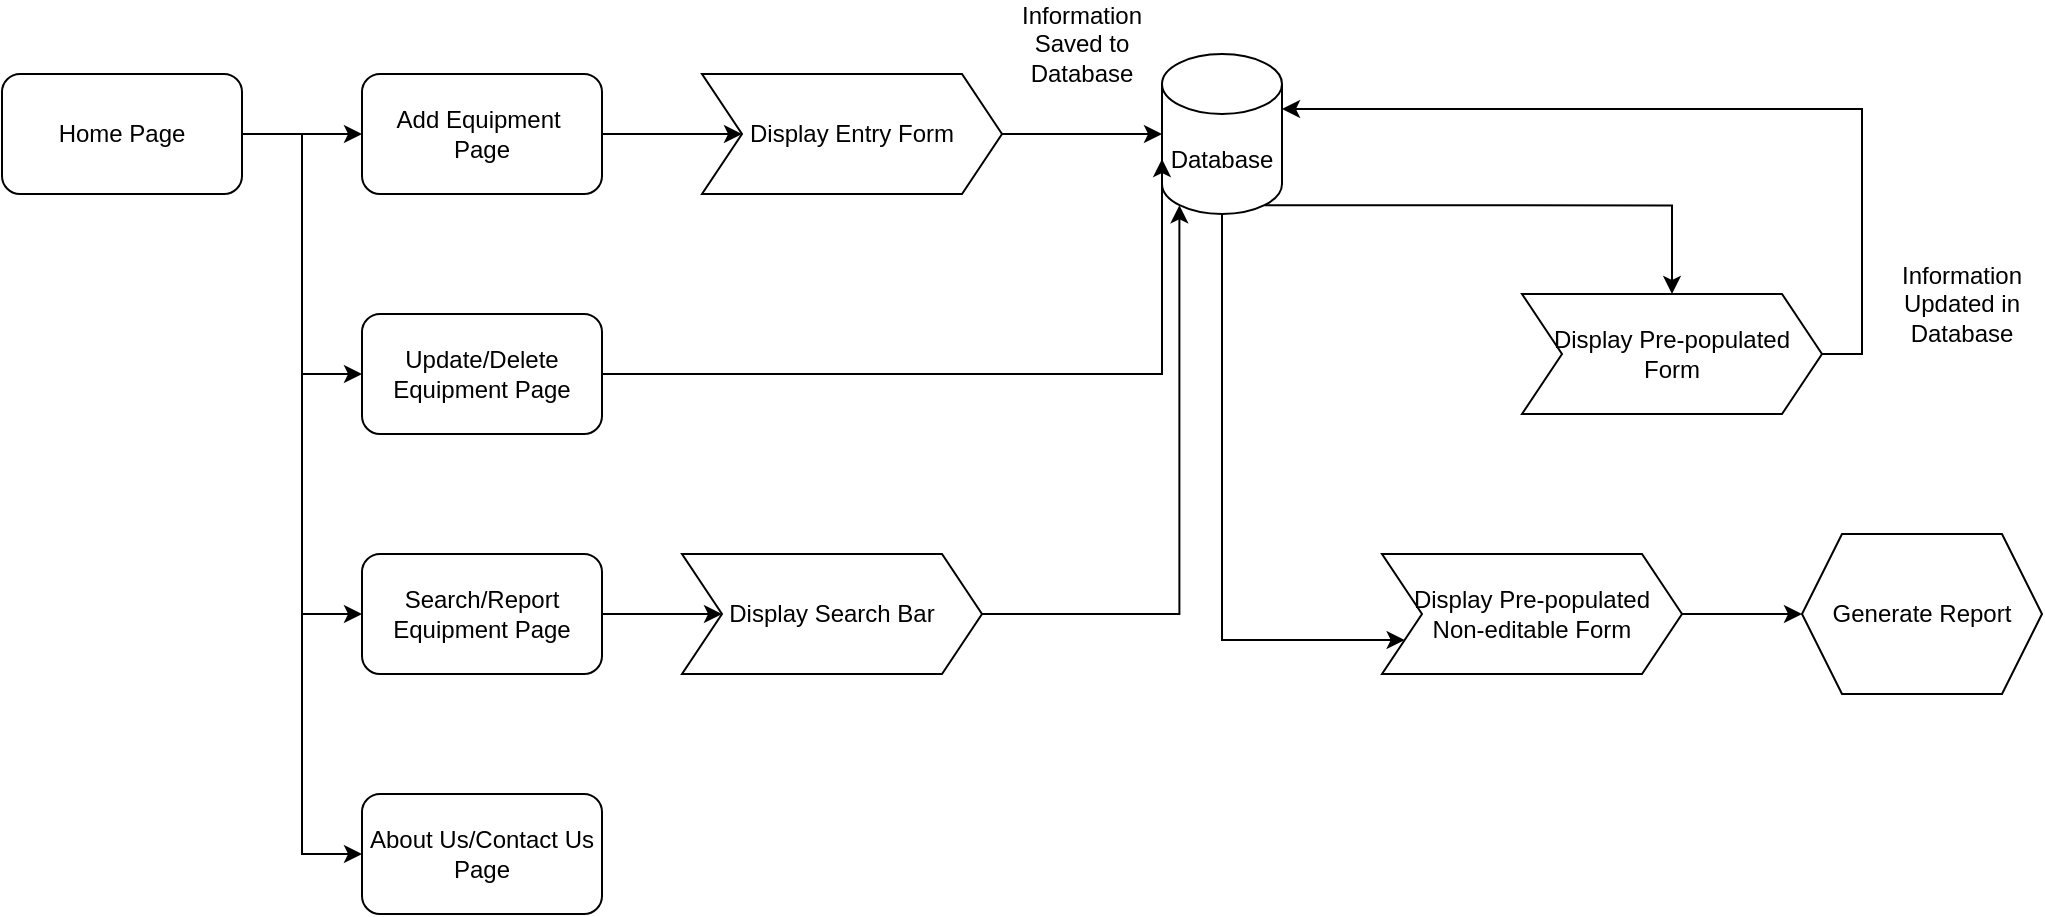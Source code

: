 <mxfile version="27.0.2">
  <diagram name="Page-1" id="TSnMA7QxhnW2TlYhYd6D">
    <mxGraphModel dx="1426" dy="743" grid="1" gridSize="10" guides="1" tooltips="1" connect="1" arrows="1" fold="1" page="1" pageScale="1" pageWidth="850" pageHeight="1100" math="0" shadow="0">
      <root>
        <mxCell id="0" />
        <mxCell id="1" parent="0" />
        <mxCell id="KHAaB5wXIxi3iVw9gV6l-5" style="edgeStyle=orthogonalEdgeStyle;rounded=0;orthogonalLoop=1;jettySize=auto;html=1;exitX=1;exitY=0.5;exitDx=0;exitDy=0;" edge="1" parent="1" source="86PaDoQ9jnDiqfJvNVTQ-1" target="KHAaB5wXIxi3iVw9gV6l-1">
          <mxGeometry relative="1" as="geometry" />
        </mxCell>
        <mxCell id="KHAaB5wXIxi3iVw9gV6l-6" style="edgeStyle=orthogonalEdgeStyle;rounded=0;orthogonalLoop=1;jettySize=auto;html=1;exitX=1;exitY=0.5;exitDx=0;exitDy=0;entryX=0;entryY=0.5;entryDx=0;entryDy=0;" edge="1" parent="1" source="86PaDoQ9jnDiqfJvNVTQ-1" target="KHAaB5wXIxi3iVw9gV6l-2">
          <mxGeometry relative="1" as="geometry" />
        </mxCell>
        <mxCell id="KHAaB5wXIxi3iVw9gV6l-7" style="edgeStyle=orthogonalEdgeStyle;rounded=0;orthogonalLoop=1;jettySize=auto;html=1;exitX=1;exitY=0.5;exitDx=0;exitDy=0;entryX=0;entryY=0.5;entryDx=0;entryDy=0;" edge="1" parent="1" source="86PaDoQ9jnDiqfJvNVTQ-1" target="KHAaB5wXIxi3iVw9gV6l-3">
          <mxGeometry relative="1" as="geometry" />
        </mxCell>
        <mxCell id="KHAaB5wXIxi3iVw9gV6l-8" style="edgeStyle=orthogonalEdgeStyle;rounded=0;orthogonalLoop=1;jettySize=auto;html=1;exitX=1;exitY=0.5;exitDx=0;exitDy=0;entryX=0;entryY=0.5;entryDx=0;entryDy=0;" edge="1" parent="1" source="86PaDoQ9jnDiqfJvNVTQ-1" target="KHAaB5wXIxi3iVw9gV6l-4">
          <mxGeometry relative="1" as="geometry" />
        </mxCell>
        <mxCell id="86PaDoQ9jnDiqfJvNVTQ-1" value="Home Page" style="rounded=1;whiteSpace=wrap;html=1;" parent="1" vertex="1">
          <mxGeometry x="20" y="120" width="120" height="60" as="geometry" />
        </mxCell>
        <mxCell id="KHAaB5wXIxi3iVw9gV6l-12" style="edgeStyle=orthogonalEdgeStyle;rounded=0;orthogonalLoop=1;jettySize=auto;html=1;exitX=1;exitY=0.5;exitDx=0;exitDy=0;" edge="1" parent="1" source="KHAaB5wXIxi3iVw9gV6l-1" target="KHAaB5wXIxi3iVw9gV6l-11">
          <mxGeometry relative="1" as="geometry" />
        </mxCell>
        <mxCell id="KHAaB5wXIxi3iVw9gV6l-1" value="Add Equipment&amp;nbsp;&lt;div&gt;&lt;span style=&quot;background-color: transparent; color: light-dark(rgb(0, 0, 0), rgb(255, 255, 255));&quot;&gt;Page&lt;/span&gt;&lt;/div&gt;" style="rounded=1;whiteSpace=wrap;html=1;" vertex="1" parent="1">
          <mxGeometry x="200" y="120" width="120" height="60" as="geometry" />
        </mxCell>
        <mxCell id="KHAaB5wXIxi3iVw9gV6l-2" value="Update/Delete Equipment Page" style="rounded=1;whiteSpace=wrap;html=1;" vertex="1" parent="1">
          <mxGeometry x="200" y="240" width="120" height="60" as="geometry" />
        </mxCell>
        <mxCell id="KHAaB5wXIxi3iVw9gV6l-3" value="Search/Report Equipment Page" style="rounded=1;whiteSpace=wrap;html=1;" vertex="1" parent="1">
          <mxGeometry x="200" y="360" width="120" height="60" as="geometry" />
        </mxCell>
        <mxCell id="KHAaB5wXIxi3iVw9gV6l-4" value="About Us/Contact Us Page" style="rounded=1;whiteSpace=wrap;html=1;" vertex="1" parent="1">
          <mxGeometry x="200" y="480" width="120" height="60" as="geometry" />
        </mxCell>
        <mxCell id="KHAaB5wXIxi3iVw9gV6l-11" value="Display Entry Form" style="shape=step;perimeter=stepPerimeter;whiteSpace=wrap;html=1;fixedSize=1;" vertex="1" parent="1">
          <mxGeometry x="370" y="120" width="150" height="60" as="geometry" />
        </mxCell>
        <mxCell id="KHAaB5wXIxi3iVw9gV6l-27" style="edgeStyle=orthogonalEdgeStyle;rounded=0;orthogonalLoop=1;jettySize=auto;html=1;exitX=0.855;exitY=1;exitDx=0;exitDy=-4.35;exitPerimeter=0;entryX=0.5;entryY=0;entryDx=0;entryDy=0;" edge="1" parent="1" source="KHAaB5wXIxi3iVw9gV6l-13" target="KHAaB5wXIxi3iVw9gV6l-16">
          <mxGeometry relative="1" as="geometry" />
        </mxCell>
        <mxCell id="KHAaB5wXIxi3iVw9gV6l-32" style="edgeStyle=orthogonalEdgeStyle;rounded=0;orthogonalLoop=1;jettySize=auto;html=1;exitX=0.5;exitY=1;exitDx=0;exitDy=0;exitPerimeter=0;" edge="1" parent="1" source="KHAaB5wXIxi3iVw9gV6l-13" target="KHAaB5wXIxi3iVw9gV6l-20">
          <mxGeometry relative="1" as="geometry">
            <Array as="points">
              <mxPoint x="630" y="403" />
            </Array>
          </mxGeometry>
        </mxCell>
        <mxCell id="KHAaB5wXIxi3iVw9gV6l-13" value="Database" style="shape=cylinder3;whiteSpace=wrap;html=1;boundedLbl=1;backgroundOutline=1;size=15;" vertex="1" parent="1">
          <mxGeometry x="600" y="110" width="60" height="80" as="geometry" />
        </mxCell>
        <mxCell id="KHAaB5wXIxi3iVw9gV6l-14" style="edgeStyle=orthogonalEdgeStyle;rounded=0;orthogonalLoop=1;jettySize=auto;html=1;exitX=1;exitY=0.5;exitDx=0;exitDy=0;entryX=0;entryY=0.5;entryDx=0;entryDy=0;entryPerimeter=0;" edge="1" parent="1" source="KHAaB5wXIxi3iVw9gV6l-11" target="KHAaB5wXIxi3iVw9gV6l-13">
          <mxGeometry relative="1" as="geometry" />
        </mxCell>
        <mxCell id="KHAaB5wXIxi3iVw9gV6l-15" value="Information Saved to Database" style="text;html=1;align=center;verticalAlign=middle;whiteSpace=wrap;rounded=0;" vertex="1" parent="1">
          <mxGeometry x="530" y="90" width="60" height="30" as="geometry" />
        </mxCell>
        <mxCell id="KHAaB5wXIxi3iVw9gV6l-18" style="edgeStyle=orthogonalEdgeStyle;rounded=0;orthogonalLoop=1;jettySize=auto;html=1;exitX=1;exitY=0.5;exitDx=0;exitDy=0;entryX=1;entryY=0;entryDx=0;entryDy=27.5;entryPerimeter=0;" edge="1" parent="1" source="KHAaB5wXIxi3iVw9gV6l-16" target="KHAaB5wXIxi3iVw9gV6l-13">
          <mxGeometry relative="1" as="geometry" />
        </mxCell>
        <mxCell id="KHAaB5wXIxi3iVw9gV6l-16" value="Display Pre-populated Form" style="shape=step;perimeter=stepPerimeter;whiteSpace=wrap;html=1;fixedSize=1;" vertex="1" parent="1">
          <mxGeometry x="780" y="230" width="150" height="60" as="geometry" />
        </mxCell>
        <mxCell id="KHAaB5wXIxi3iVw9gV6l-19" value="Information Updated in Database" style="text;html=1;align=center;verticalAlign=middle;whiteSpace=wrap;rounded=0;" vertex="1" parent="1">
          <mxGeometry x="970" y="220" width="60" height="30" as="geometry" />
        </mxCell>
        <mxCell id="KHAaB5wXIxi3iVw9gV6l-22" style="edgeStyle=orthogonalEdgeStyle;rounded=0;orthogonalLoop=1;jettySize=auto;html=1;exitX=1;exitY=0.5;exitDx=0;exitDy=0;entryX=0;entryY=0.5;entryDx=0;entryDy=0;" edge="1" parent="1" source="KHAaB5wXIxi3iVw9gV6l-20" target="KHAaB5wXIxi3iVw9gV6l-21">
          <mxGeometry relative="1" as="geometry" />
        </mxCell>
        <mxCell id="KHAaB5wXIxi3iVw9gV6l-20" value="Display Pre-populated &lt;br&gt;Non-editable Form" style="shape=step;perimeter=stepPerimeter;whiteSpace=wrap;html=1;fixedSize=1;" vertex="1" parent="1">
          <mxGeometry x="710" y="360" width="150" height="60" as="geometry" />
        </mxCell>
        <mxCell id="KHAaB5wXIxi3iVw9gV6l-21" value="Generate Report" style="shape=hexagon;perimeter=hexagonPerimeter2;whiteSpace=wrap;html=1;fixedSize=1;" vertex="1" parent="1">
          <mxGeometry x="920" y="350" width="120" height="80" as="geometry" />
        </mxCell>
        <mxCell id="KHAaB5wXIxi3iVw9gV6l-24" style="edgeStyle=orthogonalEdgeStyle;rounded=0;orthogonalLoop=1;jettySize=auto;html=1;exitX=1;exitY=0.5;exitDx=0;exitDy=0;" edge="1" parent="1" source="KHAaB5wXIxi3iVw9gV6l-3" target="KHAaB5wXIxi3iVw9gV6l-30">
          <mxGeometry relative="1" as="geometry" />
        </mxCell>
        <mxCell id="KHAaB5wXIxi3iVw9gV6l-26" style="edgeStyle=orthogonalEdgeStyle;rounded=0;orthogonalLoop=1;jettySize=auto;html=1;exitX=1;exitY=0.5;exitDx=0;exitDy=0;entryX=0;entryY=0;entryDx=0;entryDy=52.5;entryPerimeter=0;" edge="1" parent="1" source="KHAaB5wXIxi3iVw9gV6l-2" target="KHAaB5wXIxi3iVw9gV6l-13">
          <mxGeometry relative="1" as="geometry">
            <Array as="points">
              <mxPoint x="600" y="270" />
            </Array>
          </mxGeometry>
        </mxCell>
        <mxCell id="KHAaB5wXIxi3iVw9gV6l-30" value="Display Search Bar" style="shape=step;perimeter=stepPerimeter;whiteSpace=wrap;html=1;fixedSize=1;" vertex="1" parent="1">
          <mxGeometry x="360" y="360" width="150" height="60" as="geometry" />
        </mxCell>
        <mxCell id="KHAaB5wXIxi3iVw9gV6l-31" style="edgeStyle=orthogonalEdgeStyle;rounded=0;orthogonalLoop=1;jettySize=auto;html=1;exitX=1;exitY=0.5;exitDx=0;exitDy=0;entryX=0.145;entryY=1;entryDx=0;entryDy=-4.35;entryPerimeter=0;" edge="1" parent="1" source="KHAaB5wXIxi3iVw9gV6l-30" target="KHAaB5wXIxi3iVw9gV6l-13">
          <mxGeometry relative="1" as="geometry" />
        </mxCell>
      </root>
    </mxGraphModel>
  </diagram>
</mxfile>

